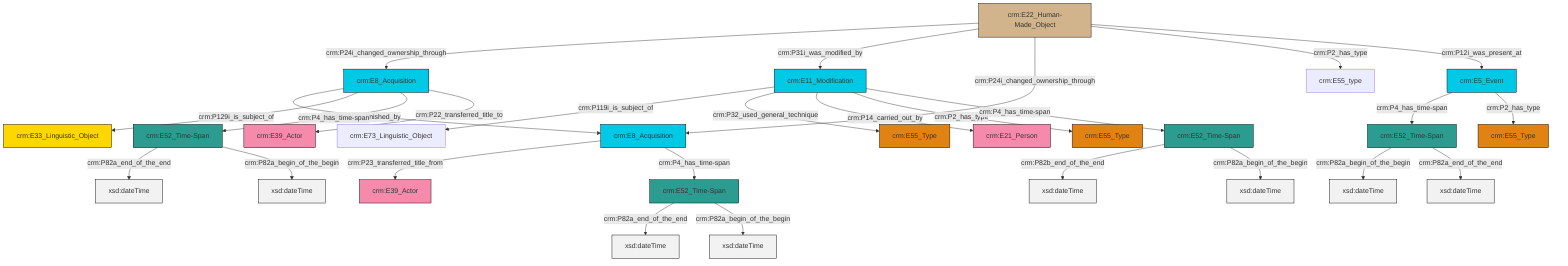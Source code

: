 graph TD
classDef Literal fill:#f2f2f2,stroke:#000000;
classDef CRM_Entity fill:#FFFFFF,stroke:#000000;
classDef Temporal_Entity fill:#00C9E6, stroke:#000000;
classDef Type fill:#E18312, stroke:#000000;
classDef Time-Span fill:#2C9C91, stroke:#000000;
classDef Appellation fill:#FFEB7F, stroke:#000000;
classDef Place fill:#008836, stroke:#000000;
classDef Persistent_Item fill:#B266B2, stroke:#000000;
classDef Conceptual_Object fill:#FFD700, stroke:#000000;
classDef Physical_Thing fill:#D2B48C, stroke:#000000;
classDef Actor fill:#f58aad, stroke:#000000;
classDef PC_Classes fill:#4ce600, stroke:#000000;
classDef Multi fill:#cccccc,stroke:#000000;

0["crm:E52_Time-Span"]:::Time-Span -->|crm:P82a_end_of_the_end| 1[xsd:dateTime]:::Literal
8["crm:E8_Acquisition"]:::Temporal_Entity -->|crm:P23_transferred_title_from| 4["crm:E39_Actor"]:::Actor
13["crm:E22_Human-Made_Object"]:::Physical_Thing -->|crm:P24i_changed_ownership_through| 14["crm:E8_Acquisition"]:::Temporal_Entity
13["crm:E22_Human-Made_Object"]:::Physical_Thing -->|crm:P31i_was_modified_by| 15["crm:E11_Modification"]:::Temporal_Entity
16["crm:E5_Event"]:::Temporal_Entity -->|crm:P4_has_time-span| 17["crm:E52_Time-Span"]:::Time-Span
14["crm:E8_Acquisition"]:::Temporal_Entity -->|crm:P115i_is_finished_by| 8["crm:E8_Acquisition"]:::Temporal_Entity
14["crm:E8_Acquisition"]:::Temporal_Entity -->|crm:P129i_is_subject_of| 9["crm:E33_Linguistic_Object"]:::Conceptual_Object
14["crm:E8_Acquisition"]:::Temporal_Entity -->|crm:P4_has_time-span| 0["crm:E52_Time-Span"]:::Time-Span
0["crm:E52_Time-Span"]:::Time-Span -->|crm:P82a_begin_of_the_begin| 18[xsd:dateTime]:::Literal
13["crm:E22_Human-Made_Object"]:::Physical_Thing -->|crm:P24i_changed_ownership_through| 8["crm:E8_Acquisition"]:::Temporal_Entity
13["crm:E22_Human-Made_Object"]:::Physical_Thing -->|crm:P2_has_type| 19["crm:E55_type"]:::Default
22["crm:E52_Time-Span"]:::Time-Span -->|crm:P82a_end_of_the_end| 23[xsd:dateTime]:::Literal
14["crm:E8_Acquisition"]:::Temporal_Entity -->|crm:P22_transferred_title_to| 24["crm:E39_Actor"]:::Actor
17["crm:E52_Time-Span"]:::Time-Span -->|crm:P82a_begin_of_the_begin| 25[xsd:dateTime]:::Literal
22["crm:E52_Time-Span"]:::Time-Span -->|crm:P82a_begin_of_the_begin| 28[xsd:dateTime]:::Literal
16["crm:E5_Event"]:::Temporal_Entity -->|crm:P2_has_type| 31["crm:E55_Type"]:::Type
13["crm:E22_Human-Made_Object"]:::Physical_Thing -->|crm:P12i_was_present_at| 16["crm:E5_Event"]:::Temporal_Entity
15["crm:E11_Modification"]:::Temporal_Entity -->|crm:P119i_is_subject_of| 33["crm:E73_Linguistic_Object"]:::Default
11["crm:E52_Time-Span"]:::Time-Span -->|crm:P82b_end_of_the_end| 34[xsd:dateTime]:::Literal
8["crm:E8_Acquisition"]:::Temporal_Entity -->|crm:P4_has_time-span| 22["crm:E52_Time-Span"]:::Time-Span
15["crm:E11_Modification"]:::Temporal_Entity -->|crm:P32_used_general_technique| 6["crm:E55_Type"]:::Type
15["crm:E11_Modification"]:::Temporal_Entity -->|crm:P14_carried_out_by| 37["crm:E21_Person"]:::Actor
15["crm:E11_Modification"]:::Temporal_Entity -->|crm:P2_has_type| 2["crm:E55_Type"]:::Type
15["crm:E11_Modification"]:::Temporal_Entity -->|crm:P4_has_time-span| 11["crm:E52_Time-Span"]:::Time-Span
17["crm:E52_Time-Span"]:::Time-Span -->|crm:P82a_end_of_the_end| 38[xsd:dateTime]:::Literal
11["crm:E52_Time-Span"]:::Time-Span -->|crm:P82a_begin_of_the_begin| 43[xsd:dateTime]:::Literal